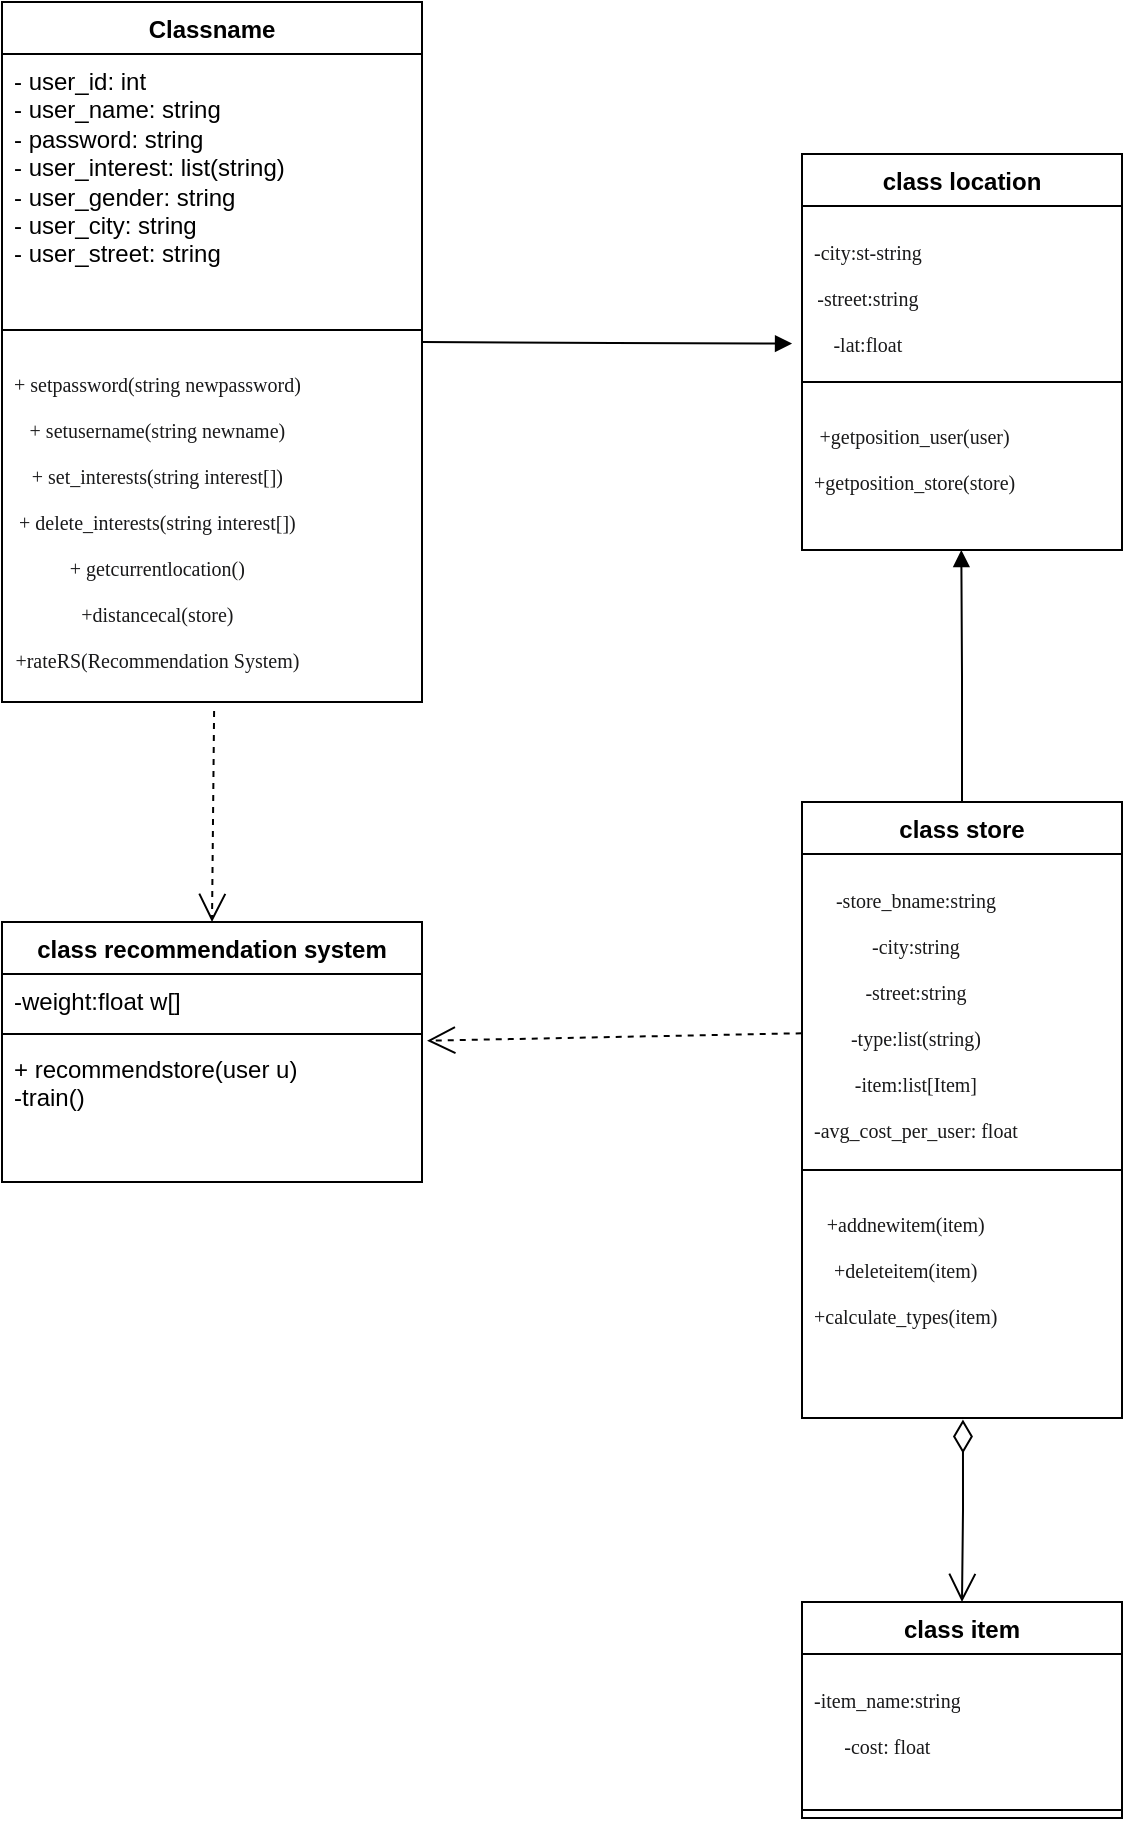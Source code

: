 <mxfile version="24.2.1" type="device">
  <diagram id="C5RBs43oDa-KdzZeNtuy" name="Page-1">
    <mxGraphModel dx="666" dy="492" grid="1" gridSize="10" guides="1" tooltips="1" connect="1" arrows="1" fold="1" page="1" pageScale="1" pageWidth="827" pageHeight="1169" math="0" shadow="0">
      <root>
        <mxCell id="WIyWlLk6GJQsqaUBKTNV-0" />
        <mxCell id="WIyWlLk6GJQsqaUBKTNV-1" parent="WIyWlLk6GJQsqaUBKTNV-0" />
        <mxCell id="aRxepzVwjmlZ-j8ke7Rj-2" value="class recommendation system" style="swimlane;fontStyle=1;align=center;verticalAlign=top;childLayout=stackLayout;horizontal=1;startSize=26;horizontalStack=0;resizeParent=1;resizeParentMax=0;resizeLast=0;collapsible=1;marginBottom=0;whiteSpace=wrap;html=1;" vertex="1" parent="WIyWlLk6GJQsqaUBKTNV-1">
          <mxGeometry x="70" y="480" width="210" height="130" as="geometry" />
        </mxCell>
        <mxCell id="aRxepzVwjmlZ-j8ke7Rj-3" value="-weight:float w[]" style="text;strokeColor=none;fillColor=none;align=left;verticalAlign=top;spacingLeft=4;spacingRight=4;overflow=hidden;rotatable=0;points=[[0,0.5],[1,0.5]];portConstraint=eastwest;whiteSpace=wrap;html=1;" vertex="1" parent="aRxepzVwjmlZ-j8ke7Rj-2">
          <mxGeometry y="26" width="210" height="26" as="geometry" />
        </mxCell>
        <mxCell id="aRxepzVwjmlZ-j8ke7Rj-4" value="" style="line;strokeWidth=1;fillColor=none;align=left;verticalAlign=middle;spacingTop=-1;spacingLeft=3;spacingRight=3;rotatable=0;labelPosition=right;points=[];portConstraint=eastwest;strokeColor=inherit;" vertex="1" parent="aRxepzVwjmlZ-j8ke7Rj-2">
          <mxGeometry y="52" width="210" height="8" as="geometry" />
        </mxCell>
        <mxCell id="aRxepzVwjmlZ-j8ke7Rj-5" value="+ recommendstore(user u)&lt;div&gt;-train()&lt;/div&gt;&lt;div&gt;&lt;br&gt;&lt;/div&gt;" style="text;strokeColor=none;fillColor=none;align=left;verticalAlign=top;spacingLeft=4;spacingRight=4;overflow=hidden;rotatable=0;points=[[0,0.5],[1,0.5]];portConstraint=eastwest;whiteSpace=wrap;html=1;" vertex="1" parent="aRxepzVwjmlZ-j8ke7Rj-2">
          <mxGeometry y="60" width="210" height="70" as="geometry" />
        </mxCell>
        <mxCell id="aRxepzVwjmlZ-j8ke7Rj-10" value="Classname" style="swimlane;fontStyle=1;align=center;verticalAlign=top;childLayout=stackLayout;horizontal=1;startSize=26;horizontalStack=0;resizeParent=1;resizeParentMax=0;resizeLast=0;collapsible=1;marginBottom=0;whiteSpace=wrap;html=1;" vertex="1" parent="WIyWlLk6GJQsqaUBKTNV-1">
          <mxGeometry x="70" y="20" width="210" height="350" as="geometry" />
        </mxCell>
        <mxCell id="aRxepzVwjmlZ-j8ke7Rj-11" value="&lt;font style=&quot;font-size: 12px;&quot;&gt;- user_id: int&lt;/font&gt;&lt;div style=&quot;&quot;&gt;&lt;font style=&quot;font-size: 12px;&quot;&gt;- user_name: string&lt;/font&gt;&lt;/div&gt;&lt;div style=&quot;&quot;&gt;&lt;font style=&quot;font-size: 12px;&quot;&gt;- password: string&lt;/font&gt;&lt;/div&gt;&lt;div style=&quot;&quot;&gt;&lt;font style=&quot;font-size: 12px;&quot;&gt;- user_interest: list(string)&lt;/font&gt;&lt;/div&gt;&lt;div style=&quot;&quot;&gt;&lt;font style=&quot;font-size: 12px;&quot;&gt;- user_gender: string&lt;/font&gt;&lt;/div&gt;&lt;div style=&quot;&quot;&gt;&lt;font style=&quot;font-size: 12px;&quot;&gt;- user_city: string&lt;/font&gt;&lt;/div&gt;&lt;div style=&quot;&quot;&gt;&lt;font style=&quot;font-size: 12px;&quot;&gt;- user_street: string&lt;/font&gt;&lt;/div&gt;" style="text;strokeColor=none;fillColor=none;align=left;verticalAlign=top;spacingLeft=4;spacingRight=4;overflow=hidden;rotatable=0;points=[[0,0.5],[1,0.5]];portConstraint=eastwest;whiteSpace=wrap;html=1;" vertex="1" parent="aRxepzVwjmlZ-j8ke7Rj-10">
          <mxGeometry y="26" width="210" height="134" as="geometry" />
        </mxCell>
        <mxCell id="aRxepzVwjmlZ-j8ke7Rj-12" value="" style="line;strokeWidth=1;fillColor=none;align=left;verticalAlign=middle;spacingTop=-1;spacingLeft=3;spacingRight=3;rotatable=0;labelPosition=right;points=[];portConstraint=eastwest;strokeColor=inherit;" vertex="1" parent="aRxepzVwjmlZ-j8ke7Rj-10">
          <mxGeometry y="160" width="210" height="8" as="geometry" />
        </mxCell>
        <mxCell id="aRxepzVwjmlZ-j8ke7Rj-13" value="&lt;div style=&quot;line-height: 1.3; font-family: &amp;quot;Source Han Sans CN&amp;quot;; text-align: center; vertical-align: middle; color: rgb(25, 25, 26); font-size: 10px;&quot;&gt;&lt;p&gt;+ setpassword(string newpassword)&lt;/p&gt;&lt;p&gt;+ setusername(string newname)&lt;/p&gt;&lt;p&gt;+ set_interests(string interest[])&lt;/p&gt;&lt;p&gt;+  delete_interests(string interest[])&lt;/p&gt;&lt;p&gt;+ getcurrentlocation()&lt;/p&gt;&lt;p&gt;+distancecal(store)&lt;/p&gt;&lt;p&gt;+rateRS(Recommendation System)&lt;/p&gt;&lt;/div&gt;" style="text;strokeColor=none;fillColor=none;align=left;verticalAlign=top;spacingLeft=4;spacingRight=4;overflow=hidden;rotatable=0;points=[[0,0.5],[1,0.5]];portConstraint=eastwest;whiteSpace=wrap;html=1;" vertex="1" parent="aRxepzVwjmlZ-j8ke7Rj-10">
          <mxGeometry y="168" width="210" height="182" as="geometry" />
        </mxCell>
        <mxCell id="aRxepzVwjmlZ-j8ke7Rj-15" value="" style="endArrow=open;endSize=12;dashed=1;html=1;rounded=0;exitX=0.505;exitY=1.025;exitDx=0;exitDy=0;exitPerimeter=0;entryX=0.5;entryY=0;entryDx=0;entryDy=0;" edge="1" parent="WIyWlLk6GJQsqaUBKTNV-1" source="aRxepzVwjmlZ-j8ke7Rj-13" target="aRxepzVwjmlZ-j8ke7Rj-2">
          <mxGeometry width="160" relative="1" as="geometry">
            <mxPoint x="130" y="400" as="sourcePoint" />
            <mxPoint x="290" y="400" as="targetPoint" />
          </mxGeometry>
        </mxCell>
        <mxCell id="aRxepzVwjmlZ-j8ke7Rj-16" value="class store" style="swimlane;fontStyle=1;align=center;verticalAlign=top;childLayout=stackLayout;horizontal=1;startSize=26;horizontalStack=0;resizeParent=1;resizeParentMax=0;resizeLast=0;collapsible=1;marginBottom=0;whiteSpace=wrap;html=1;" vertex="1" parent="WIyWlLk6GJQsqaUBKTNV-1">
          <mxGeometry x="470" y="420" width="160" height="308" as="geometry" />
        </mxCell>
        <mxCell id="aRxepzVwjmlZ-j8ke7Rj-17" value="&lt;div style=&quot;line-height: 1.3; font-family: &amp;quot;Source Han Sans CN&amp;quot;; text-align: center; vertical-align: middle; color: rgb(25, 25, 26); font-size: 10px;&quot;&gt;&lt;p&gt;-store_bname:string&lt;/p&gt;&lt;p&gt;-city:string&lt;/p&gt;&lt;p&gt;-street:string&lt;/p&gt;&lt;p&gt;-&lt;font style=&quot;font-size: 10px;&quot;&gt;type:list(string)&lt;/font&gt;&lt;/p&gt;&lt;p&gt;-&lt;font style=&quot;font-size: 10px;&quot;&gt;item:list[Item]&lt;/font&gt;&lt;/p&gt;&lt;p&gt;-&lt;font style=&quot;font-size: 10px;&quot;&gt;avg_cost_per_user: float&lt;/font&gt;&lt;/p&gt;&lt;/div&gt;" style="text;strokeColor=none;fillColor=none;align=left;verticalAlign=top;spacingLeft=4;spacingRight=4;overflow=hidden;rotatable=0;points=[[0,0.5],[1,0.5]];portConstraint=eastwest;whiteSpace=wrap;html=1;" vertex="1" parent="aRxepzVwjmlZ-j8ke7Rj-16">
          <mxGeometry y="26" width="160" height="154" as="geometry" />
        </mxCell>
        <mxCell id="aRxepzVwjmlZ-j8ke7Rj-18" value="" style="line;strokeWidth=1;fillColor=none;align=left;verticalAlign=middle;spacingTop=-1;spacingLeft=3;spacingRight=3;rotatable=0;labelPosition=right;points=[];portConstraint=eastwest;strokeColor=inherit;" vertex="1" parent="aRxepzVwjmlZ-j8ke7Rj-16">
          <mxGeometry y="180" width="160" height="8" as="geometry" />
        </mxCell>
        <mxCell id="aRxepzVwjmlZ-j8ke7Rj-19" value="&lt;div style=&quot;line-height: 1.3; font-family: &amp;quot;Source Han Sans CN&amp;quot;; text-align: center; vertical-align: middle; color: rgb(25, 25, 26); font-size: 10px;&quot;&gt;&lt;p&gt;+addnewitem(item)&lt;/p&gt;&lt;p&gt;+deleteitem(item)&lt;/p&gt;&lt;p&gt;+calculate_types(item)&lt;/p&gt;&lt;/div&gt;" style="text;strokeColor=none;fillColor=none;align=left;verticalAlign=top;spacingLeft=4;spacingRight=4;overflow=hidden;rotatable=0;points=[[0,0.5],[1,0.5]];portConstraint=eastwest;whiteSpace=wrap;html=1;" vertex="1" parent="aRxepzVwjmlZ-j8ke7Rj-16">
          <mxGeometry y="188" width="160" height="120" as="geometry" />
        </mxCell>
        <mxCell id="aRxepzVwjmlZ-j8ke7Rj-20" value="" style="endArrow=open;endSize=12;dashed=1;html=1;rounded=0;entryX=1.012;entryY=-0.009;entryDx=0;entryDy=0;entryPerimeter=0;exitX=-0.001;exitY=0.582;exitDx=0;exitDy=0;exitPerimeter=0;" edge="1" parent="WIyWlLk6GJQsqaUBKTNV-1" source="aRxepzVwjmlZ-j8ke7Rj-17" target="aRxepzVwjmlZ-j8ke7Rj-5">
          <mxGeometry width="160" relative="1" as="geometry">
            <mxPoint x="340" y="480" as="sourcePoint" />
            <mxPoint x="500" y="480" as="targetPoint" />
          </mxGeometry>
        </mxCell>
        <mxCell id="aRxepzVwjmlZ-j8ke7Rj-21" value="class location" style="swimlane;fontStyle=1;align=center;verticalAlign=top;childLayout=stackLayout;horizontal=1;startSize=26;horizontalStack=0;resizeParent=1;resizeParentMax=0;resizeLast=0;collapsible=1;marginBottom=0;whiteSpace=wrap;html=1;" vertex="1" parent="WIyWlLk6GJQsqaUBKTNV-1">
          <mxGeometry x="470" y="96" width="160" height="198" as="geometry" />
        </mxCell>
        <mxCell id="aRxepzVwjmlZ-j8ke7Rj-22" value="&lt;div style=&quot;line-height: 1.3; font-family: &amp;quot;Source Han Sans CN&amp;quot;; text-align: center; vertical-align: middle; color: rgb(25, 25, 26); font-size: 10px;&quot;&gt;&lt;p&gt;-city:st-string&lt;/p&gt;&lt;p&gt;-street:string&lt;/p&gt;&lt;p&gt;-lat:float&lt;/p&gt;&lt;p style=&quot;&quot;&gt;-lon:double&lt;/p&gt;&lt;/div&gt;" style="text;strokeColor=none;fillColor=none;align=left;verticalAlign=top;spacingLeft=4;spacingRight=4;overflow=hidden;rotatable=0;points=[[0,0.5],[1,0.5]];portConstraint=eastwest;whiteSpace=wrap;html=1;" vertex="1" parent="aRxepzVwjmlZ-j8ke7Rj-21">
          <mxGeometry y="26" width="160" height="84" as="geometry" />
        </mxCell>
        <mxCell id="aRxepzVwjmlZ-j8ke7Rj-23" value="" style="line;strokeWidth=1;fillColor=none;align=left;verticalAlign=middle;spacingTop=-1;spacingLeft=3;spacingRight=3;rotatable=0;labelPosition=right;points=[];portConstraint=eastwest;strokeColor=inherit;" vertex="1" parent="aRxepzVwjmlZ-j8ke7Rj-21">
          <mxGeometry y="110" width="160" height="8" as="geometry" />
        </mxCell>
        <mxCell id="aRxepzVwjmlZ-j8ke7Rj-24" value="&lt;div style=&quot;line-height: 1.3; font-family: &amp;quot;Source Han Sans CN&amp;quot;; text-align: center; vertical-align: middle; color: rgb(25, 25, 26); font-size: 10px;&quot;&gt;&lt;p&gt;+getposition_user(user)&lt;/p&gt;&lt;p&gt;+getposition_store(store)&lt;/p&gt;&lt;/div&gt;" style="text;strokeColor=none;fillColor=none;align=left;verticalAlign=top;spacingLeft=4;spacingRight=4;overflow=hidden;rotatable=0;points=[[0,0.5],[1,0.5]];portConstraint=eastwest;whiteSpace=wrap;html=1;" vertex="1" parent="aRxepzVwjmlZ-j8ke7Rj-21">
          <mxGeometry y="118" width="160" height="80" as="geometry" />
        </mxCell>
        <mxCell id="aRxepzVwjmlZ-j8ke7Rj-25" value="" style="endArrow=block;endFill=1;html=1;edgeStyle=orthogonalEdgeStyle;align=left;verticalAlign=top;rounded=0;entryX=-0.031;entryY=0.819;entryDx=0;entryDy=0;entryPerimeter=0;" edge="1" parent="WIyWlLk6GJQsqaUBKTNV-1" target="aRxepzVwjmlZ-j8ke7Rj-22">
          <mxGeometry x="-1" relative="1" as="geometry">
            <mxPoint x="280" y="190" as="sourcePoint" />
            <mxPoint x="440" y="190" as="targetPoint" />
          </mxGeometry>
        </mxCell>
        <mxCell id="aRxepzVwjmlZ-j8ke7Rj-28" value="" style="endArrow=block;endFill=1;html=1;edgeStyle=orthogonalEdgeStyle;align=left;verticalAlign=top;rounded=0;exitX=0.5;exitY=0;exitDx=0;exitDy=0;" edge="1" parent="WIyWlLk6GJQsqaUBKTNV-1" source="aRxepzVwjmlZ-j8ke7Rj-16">
          <mxGeometry x="-1" relative="1" as="geometry">
            <mxPoint x="549.66" y="403" as="sourcePoint" />
            <mxPoint x="549.66" y="294" as="targetPoint" />
          </mxGeometry>
        </mxCell>
        <mxCell id="aRxepzVwjmlZ-j8ke7Rj-29" value="class item" style="swimlane;fontStyle=1;align=center;verticalAlign=top;childLayout=stackLayout;horizontal=1;startSize=26;horizontalStack=0;resizeParent=1;resizeParentMax=0;resizeLast=0;collapsible=1;marginBottom=0;whiteSpace=wrap;html=1;" vertex="1" parent="WIyWlLk6GJQsqaUBKTNV-1">
          <mxGeometry x="470" y="820" width="160" height="108" as="geometry" />
        </mxCell>
        <mxCell id="aRxepzVwjmlZ-j8ke7Rj-30" value="&lt;div style=&quot;line-height: 1.3; font-family: &amp;quot;Source Han Sans CN&amp;quot;; text-align: center; vertical-align: middle; color: rgb(25, 25, 26); font-size: 10px;&quot;&gt;&lt;p&gt;-item_name:string&lt;/p&gt;&lt;p&gt;-cost: float&lt;/p&gt;&lt;/div&gt;" style="text;strokeColor=none;fillColor=none;align=left;verticalAlign=top;spacingLeft=4;spacingRight=4;overflow=hidden;rotatable=0;points=[[0,0.5],[1,0.5]];portConstraint=eastwest;whiteSpace=wrap;html=1;" vertex="1" parent="aRxepzVwjmlZ-j8ke7Rj-29">
          <mxGeometry y="26" width="160" height="74" as="geometry" />
        </mxCell>
        <mxCell id="aRxepzVwjmlZ-j8ke7Rj-31" value="" style="line;strokeWidth=1;fillColor=none;align=left;verticalAlign=middle;spacingTop=-1;spacingLeft=3;spacingRight=3;rotatable=0;labelPosition=right;points=[];portConstraint=eastwest;strokeColor=inherit;" vertex="1" parent="aRxepzVwjmlZ-j8ke7Rj-29">
          <mxGeometry y="100" width="160" height="8" as="geometry" />
        </mxCell>
        <mxCell id="aRxepzVwjmlZ-j8ke7Rj-33" value="" style="endArrow=open;html=1;endSize=12;startArrow=diamondThin;startSize=14;startFill=0;edgeStyle=orthogonalEdgeStyle;align=left;verticalAlign=bottom;rounded=0;entryX=0.5;entryY=0;entryDx=0;entryDy=0;exitX=0.503;exitY=1.006;exitDx=0;exitDy=0;exitPerimeter=0;" edge="1" parent="WIyWlLk6GJQsqaUBKTNV-1" source="aRxepzVwjmlZ-j8ke7Rj-19" target="aRxepzVwjmlZ-j8ke7Rj-29">
          <mxGeometry x="-1" y="3" relative="1" as="geometry">
            <mxPoint x="450" y="770" as="sourcePoint" />
            <mxPoint x="610" y="770" as="targetPoint" />
          </mxGeometry>
        </mxCell>
      </root>
    </mxGraphModel>
  </diagram>
</mxfile>
